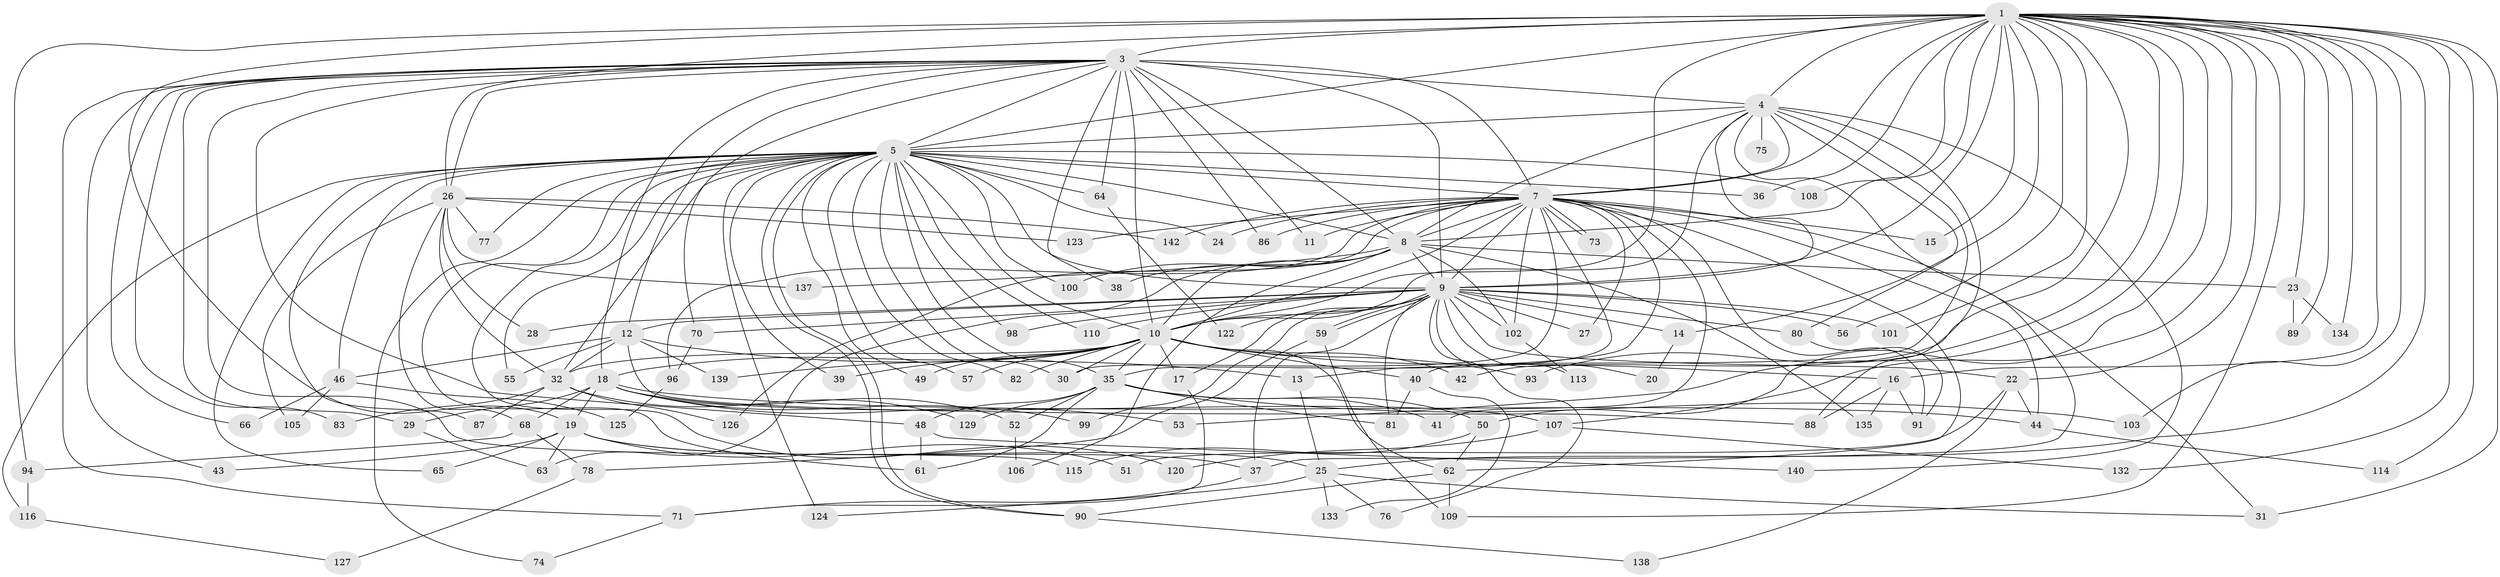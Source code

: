 // Generated by graph-tools (version 1.1) at 2025/51/02/27/25 19:51:49]
// undirected, 111 vertices, 251 edges
graph export_dot {
graph [start="1"]
  node [color=gray90,style=filled];
  1 [super="+2"];
  3 [super="+6"];
  4 [super="+47"];
  5 [super="+21"];
  7 [super="+34"];
  8 [super="+92"];
  9 [super="+72"];
  10 [super="+45"];
  11 [super="+118"];
  12 [super="+136"];
  13;
  14;
  15;
  16 [super="+84"];
  17;
  18 [super="+79"];
  19 [super="+128"];
  20;
  22;
  23;
  24;
  25 [super="+58"];
  26 [super="+95"];
  27;
  28;
  29 [super="+131"];
  30 [super="+141"];
  31;
  32 [super="+33"];
  35 [super="+60"];
  36;
  37 [super="+111"];
  38;
  39;
  40 [super="+121"];
  41;
  42;
  43;
  44;
  46;
  48 [super="+69"];
  49 [super="+54"];
  50 [super="+67"];
  51;
  52;
  53;
  55;
  56;
  57;
  59;
  61 [super="+143"];
  62 [super="+85"];
  63;
  64;
  65;
  66;
  68;
  70;
  71 [super="+112"];
  73;
  74;
  75;
  76;
  77;
  78;
  80;
  81 [super="+104"];
  82;
  83;
  86;
  87;
  88;
  89;
  90 [super="+97"];
  91 [super="+117"];
  93;
  94;
  96;
  98;
  99;
  100;
  101;
  102 [super="+119"];
  103;
  105;
  106;
  107;
  108;
  109 [super="+130"];
  110;
  113;
  114;
  115;
  116;
  120;
  122;
  123;
  124;
  125;
  126;
  127;
  129;
  132;
  133;
  134;
  135;
  137;
  138;
  139;
  140;
  142;
  1 -- 3 [weight=4];
  1 -- 4 [weight=2];
  1 -- 5 [weight=2];
  1 -- 7 [weight=3];
  1 -- 8 [weight=2];
  1 -- 9 [weight=2];
  1 -- 10 [weight=2];
  1 -- 22;
  1 -- 23;
  1 -- 25;
  1 -- 26;
  1 -- 31;
  1 -- 42;
  1 -- 53;
  1 -- 56;
  1 -- 94;
  1 -- 101;
  1 -- 103;
  1 -- 132;
  1 -- 134;
  1 -- 14;
  1 -- 15;
  1 -- 16 [weight=2];
  1 -- 19;
  1 -- 89;
  1 -- 93;
  1 -- 36;
  1 -- 107;
  1 -- 108;
  1 -- 109;
  1 -- 50 [weight=2];
  1 -- 114;
  3 -- 4 [weight=2];
  3 -- 5 [weight=2];
  3 -- 7 [weight=2];
  3 -- 8 [weight=2];
  3 -- 9 [weight=2];
  3 -- 10 [weight=2];
  3 -- 11 [weight=2];
  3 -- 12 [weight=2];
  3 -- 38;
  3 -- 64;
  3 -- 70;
  3 -- 86;
  3 -- 115;
  3 -- 66;
  3 -- 18;
  3 -- 83;
  3 -- 26;
  3 -- 29;
  3 -- 43;
  3 -- 48 [weight=2];
  3 -- 71;
  4 -- 5 [weight=2];
  4 -- 7;
  4 -- 8;
  4 -- 9;
  4 -- 10;
  4 -- 37;
  4 -- 40;
  4 -- 75 [weight=2];
  4 -- 80;
  4 -- 88;
  4 -- 140;
  5 -- 7 [weight=2];
  5 -- 8 [weight=2];
  5 -- 9;
  5 -- 10;
  5 -- 24;
  5 -- 32;
  5 -- 35;
  5 -- 36;
  5 -- 39;
  5 -- 46;
  5 -- 49 [weight=2];
  5 -- 55;
  5 -- 57;
  5 -- 61;
  5 -- 64;
  5 -- 65;
  5 -- 74;
  5 -- 77;
  5 -- 82;
  5 -- 87;
  5 -- 90;
  5 -- 90;
  5 -- 98;
  5 -- 100;
  5 -- 108;
  5 -- 110;
  5 -- 120;
  5 -- 124;
  5 -- 30;
  5 -- 116;
  7 -- 8;
  7 -- 9;
  7 -- 10;
  7 -- 13;
  7 -- 15;
  7 -- 24;
  7 -- 27;
  7 -- 30;
  7 -- 31;
  7 -- 41;
  7 -- 44;
  7 -- 62;
  7 -- 73;
  7 -- 73;
  7 -- 86;
  7 -- 91;
  7 -- 96;
  7 -- 102;
  7 -- 123;
  7 -- 126;
  7 -- 142;
  7 -- 35;
  7 -- 11;
  8 -- 9;
  8 -- 10;
  8 -- 23;
  8 -- 38;
  8 -- 63;
  8 -- 100;
  8 -- 102;
  8 -- 106;
  8 -- 135;
  8 -- 137;
  9 -- 10 [weight=2];
  9 -- 14;
  9 -- 17;
  9 -- 20;
  9 -- 22;
  9 -- 27;
  9 -- 28;
  9 -- 56;
  9 -- 59;
  9 -- 59;
  9 -- 70;
  9 -- 80;
  9 -- 81 [weight=2];
  9 -- 98;
  9 -- 101;
  9 -- 110;
  9 -- 113;
  9 -- 122;
  9 -- 37;
  9 -- 99;
  9 -- 12;
  9 -- 76;
  9 -- 102;
  10 -- 16;
  10 -- 17;
  10 -- 18;
  10 -- 30;
  10 -- 32;
  10 -- 35;
  10 -- 39;
  10 -- 40;
  10 -- 42;
  10 -- 49;
  10 -- 57;
  10 -- 62;
  10 -- 82;
  10 -- 93;
  10 -- 139;
  12 -- 13;
  12 -- 46;
  12 -- 55;
  12 -- 139;
  12 -- 32;
  12 -- 88;
  13 -- 25;
  14 -- 20;
  16 -- 88;
  16 -- 91;
  16 -- 135;
  17 -- 71;
  18 -- 19;
  18 -- 29;
  18 -- 52;
  18 -- 53;
  18 -- 68;
  18 -- 99;
  18 -- 107;
  18 -- 44;
  19 -- 37;
  19 -- 43;
  19 -- 51;
  19 -- 63;
  19 -- 65;
  19 -- 25;
  22 -- 44;
  22 -- 51;
  22 -- 138;
  23 -- 89;
  23 -- 134;
  25 -- 76;
  25 -- 124;
  25 -- 133;
  25 -- 31;
  26 -- 28;
  26 -- 68;
  26 -- 77;
  26 -- 105;
  26 -- 142;
  26 -- 32;
  26 -- 137;
  26 -- 123;
  29 -- 63;
  32 -- 87;
  32 -- 126;
  32 -- 129;
  32 -- 83;
  35 -- 41;
  35 -- 48;
  35 -- 50;
  35 -- 52;
  35 -- 61;
  35 -- 81;
  35 -- 103;
  35 -- 129;
  37 -- 71;
  40 -- 81;
  40 -- 133;
  44 -- 114;
  46 -- 66;
  46 -- 105;
  46 -- 125;
  48 -- 140;
  48 -- 61;
  50 -- 115;
  50 -- 62;
  52 -- 106;
  59 -- 78;
  59 -- 109;
  62 -- 90;
  62 -- 109;
  64 -- 122;
  68 -- 78;
  68 -- 94;
  70 -- 96;
  71 -- 74;
  78 -- 127;
  80 -- 91;
  90 -- 138;
  94 -- 116;
  96 -- 125;
  102 -- 113;
  107 -- 120;
  107 -- 132;
  116 -- 127;
}
